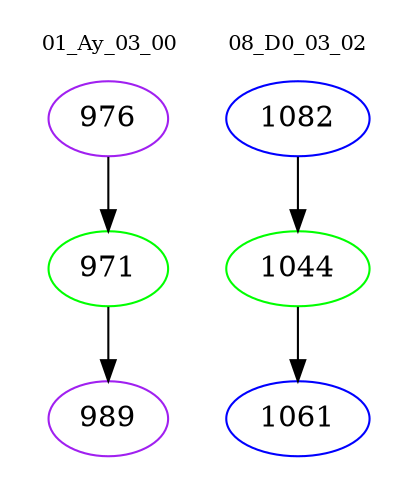 digraph{
subgraph cluster_0 {
color = white
label = "01_Ay_03_00";
fontsize=10;
T0_976 [label="976", color="purple"]
T0_976 -> T0_971 [color="black"]
T0_971 [label="971", color="green"]
T0_971 -> T0_989 [color="black"]
T0_989 [label="989", color="purple"]
}
subgraph cluster_1 {
color = white
label = "08_D0_03_02";
fontsize=10;
T1_1082 [label="1082", color="blue"]
T1_1082 -> T1_1044 [color="black"]
T1_1044 [label="1044", color="green"]
T1_1044 -> T1_1061 [color="black"]
T1_1061 [label="1061", color="blue"]
}
}
